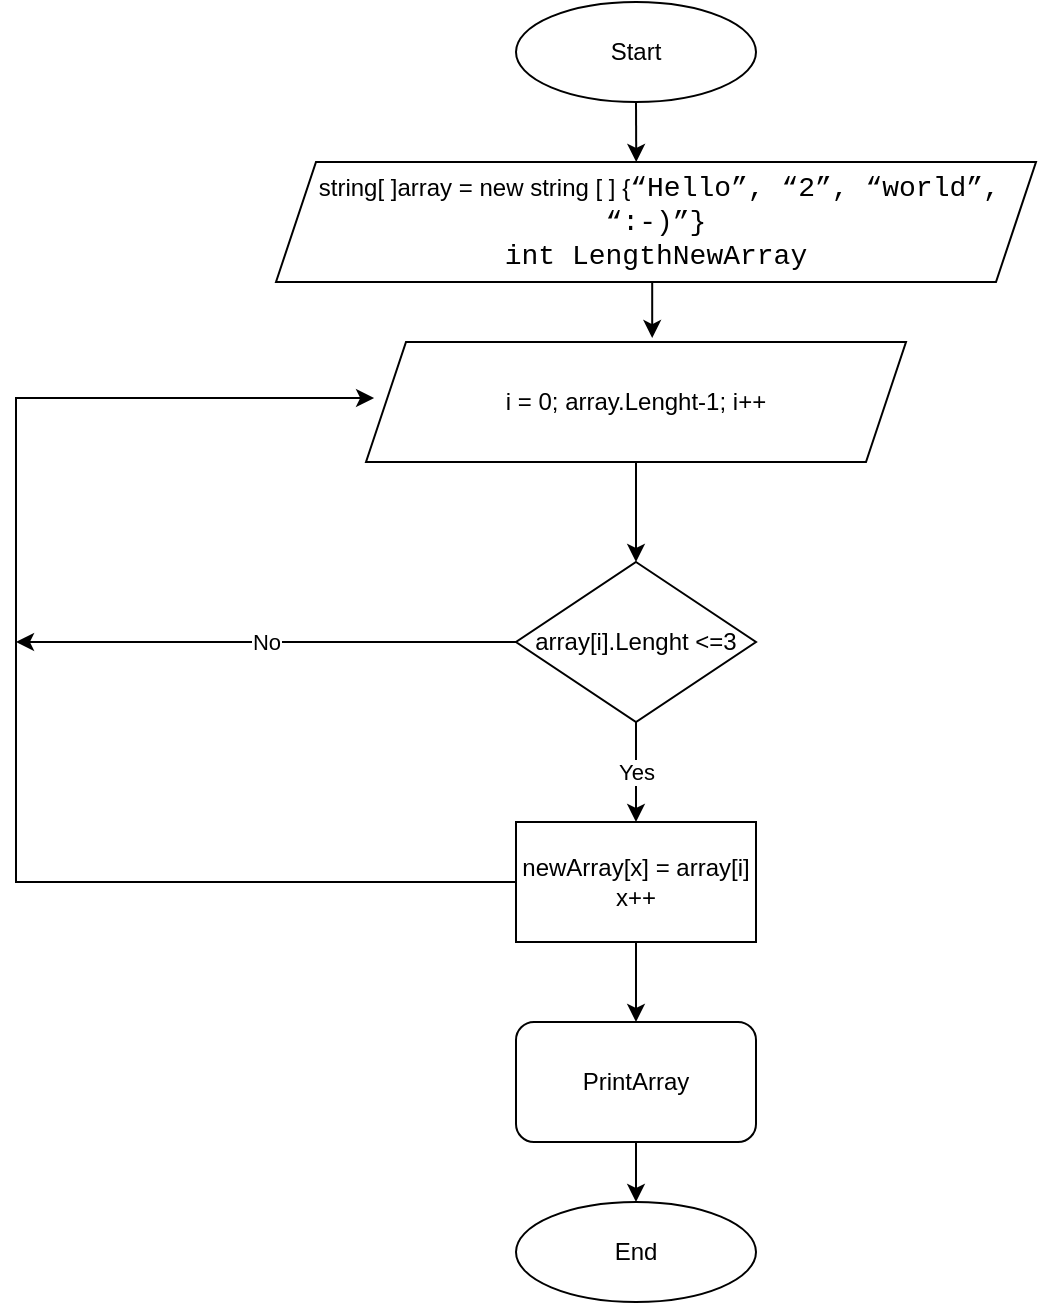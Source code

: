 <mxfile version="20.3.0" type="device"><diagram id="HHIm8YoG9GA_8R7iB7XD" name="Page-1"><mxGraphModel dx="859" dy="593" grid="1" gridSize="10" guides="1" tooltips="1" connect="1" arrows="1" fold="1" page="1" pageScale="1" pageWidth="850" pageHeight="1100" math="0" shadow="0"><root><mxCell id="0"/><mxCell id="1" parent="0"/><mxCell id="dVtRddzV6yMLvflwCPbx-3" style="edgeStyle=orthogonalEdgeStyle;rounded=0;orthogonalLoop=1;jettySize=auto;html=1;exitX=0.5;exitY=1;exitDx=0;exitDy=0;entryX=0.474;entryY=0;entryDx=0;entryDy=0;entryPerimeter=0;" parent="1" source="dVtRddzV6yMLvflwCPbx-1" target="dVtRddzV6yMLvflwCPbx-2" edge="1"><mxGeometry relative="1" as="geometry"/></mxCell><mxCell id="dVtRddzV6yMLvflwCPbx-1" value="Start" style="ellipse;whiteSpace=wrap;html=1;" parent="1" vertex="1"><mxGeometry x="290" y="20" width="120" height="50" as="geometry"/></mxCell><mxCell id="dVtRddzV6yMLvflwCPbx-5" style="edgeStyle=orthogonalEdgeStyle;rounded=0;orthogonalLoop=1;jettySize=auto;html=1;exitX=0.5;exitY=1;exitDx=0;exitDy=0;entryX=0.53;entryY=-0.033;entryDx=0;entryDy=0;entryPerimeter=0;" parent="1" source="dVtRddzV6yMLvflwCPbx-2" target="dVtRddzV6yMLvflwCPbx-4" edge="1"><mxGeometry relative="1" as="geometry"/></mxCell><mxCell id="dVtRddzV6yMLvflwCPbx-2" value="&amp;nbsp;string[ ]array = new string [ ] {&lt;span style=&quot;background-color: rgb(255, 255, 255); font-family: Consolas, &amp;quot;Courier New&amp;quot;, monospace; font-size: 14px;&quot;&gt;“Hello”, “2”, “world”, “:-)”}&lt;br&gt;int LengthNewArray&lt;br&gt;&lt;/span&gt;" style="shape=parallelogram;perimeter=parallelogramPerimeter;whiteSpace=wrap;html=1;fixedSize=1;" parent="1" vertex="1"><mxGeometry x="170" y="100" width="380" height="60" as="geometry"/></mxCell><mxCell id="dVtRddzV6yMLvflwCPbx-8" style="edgeStyle=orthogonalEdgeStyle;rounded=0;orthogonalLoop=1;jettySize=auto;html=1;exitX=0.5;exitY=1;exitDx=0;exitDy=0;entryX=0.5;entryY=0;entryDx=0;entryDy=0;" parent="1" source="dVtRddzV6yMLvflwCPbx-4" target="dVtRddzV6yMLvflwCPbx-6" edge="1"><mxGeometry relative="1" as="geometry"/></mxCell><mxCell id="dVtRddzV6yMLvflwCPbx-4" value="i = 0; array.Lenght-1; i++" style="shape=parallelogram;perimeter=parallelogramPerimeter;whiteSpace=wrap;html=1;fixedSize=1;" parent="1" vertex="1"><mxGeometry x="215" y="190" width="270" height="60" as="geometry"/></mxCell><mxCell id="dVtRddzV6yMLvflwCPbx-10" value="Yes" style="edgeStyle=orthogonalEdgeStyle;rounded=0;orthogonalLoop=1;jettySize=auto;html=1;exitX=0.5;exitY=1;exitDx=0;exitDy=0;entryX=0.5;entryY=0;entryDx=0;entryDy=0;" parent="1" source="dVtRddzV6yMLvflwCPbx-6" target="dVtRddzV6yMLvflwCPbx-9" edge="1"><mxGeometry relative="1" as="geometry"/></mxCell><mxCell id="dVtRddzV6yMLvflwCPbx-12" value="No" style="edgeStyle=orthogonalEdgeStyle;rounded=0;orthogonalLoop=1;jettySize=auto;html=1;exitX=0;exitY=0.5;exitDx=0;exitDy=0;" parent="1" source="dVtRddzV6yMLvflwCPbx-6" edge="1"><mxGeometry relative="1" as="geometry"><mxPoint x="40" y="340" as="targetPoint"/></mxGeometry></mxCell><mxCell id="dVtRddzV6yMLvflwCPbx-6" value="array[i].Lenght &amp;lt;=3" style="rhombus;whiteSpace=wrap;html=1;" parent="1" vertex="1"><mxGeometry x="290" y="300" width="120" height="80" as="geometry"/></mxCell><mxCell id="dVtRddzV6yMLvflwCPbx-11" style="edgeStyle=orthogonalEdgeStyle;rounded=0;orthogonalLoop=1;jettySize=auto;html=1;exitX=0;exitY=0.5;exitDx=0;exitDy=0;entryX=0.015;entryY=0.467;entryDx=0;entryDy=0;entryPerimeter=0;" parent="1" source="dVtRddzV6yMLvflwCPbx-9" target="dVtRddzV6yMLvflwCPbx-4" edge="1"><mxGeometry relative="1" as="geometry"><Array as="points"><mxPoint x="40" y="460"/><mxPoint x="40" y="218"/></Array></mxGeometry></mxCell><mxCell id="dVtRddzV6yMLvflwCPbx-14" style="edgeStyle=orthogonalEdgeStyle;rounded=0;orthogonalLoop=1;jettySize=auto;html=1;exitX=0.5;exitY=1;exitDx=0;exitDy=0;" parent="1" source="dVtRddzV6yMLvflwCPbx-9" target="dVtRddzV6yMLvflwCPbx-13" edge="1"><mxGeometry relative="1" as="geometry"/></mxCell><mxCell id="dVtRddzV6yMLvflwCPbx-9" value="newArray[x] = array[i]&lt;br&gt;x++" style="rounded=0;whiteSpace=wrap;html=1;" parent="1" vertex="1"><mxGeometry x="290" y="430" width="120" height="60" as="geometry"/></mxCell><mxCell id="dVtRddzV6yMLvflwCPbx-16" style="edgeStyle=orthogonalEdgeStyle;rounded=0;orthogonalLoop=1;jettySize=auto;html=1;exitX=0.5;exitY=1;exitDx=0;exitDy=0;entryX=0.5;entryY=0;entryDx=0;entryDy=0;" parent="1" source="dVtRddzV6yMLvflwCPbx-13" target="dVtRddzV6yMLvflwCPbx-15" edge="1"><mxGeometry relative="1" as="geometry"/></mxCell><mxCell id="dVtRddzV6yMLvflwCPbx-13" value="PrintArray" style="rounded=1;whiteSpace=wrap;html=1;" parent="1" vertex="1"><mxGeometry x="290" y="530" width="120" height="60" as="geometry"/></mxCell><mxCell id="dVtRddzV6yMLvflwCPbx-15" value="End" style="ellipse;whiteSpace=wrap;html=1;" parent="1" vertex="1"><mxGeometry x="290" y="620" width="120" height="50" as="geometry"/></mxCell></root></mxGraphModel></diagram></mxfile>